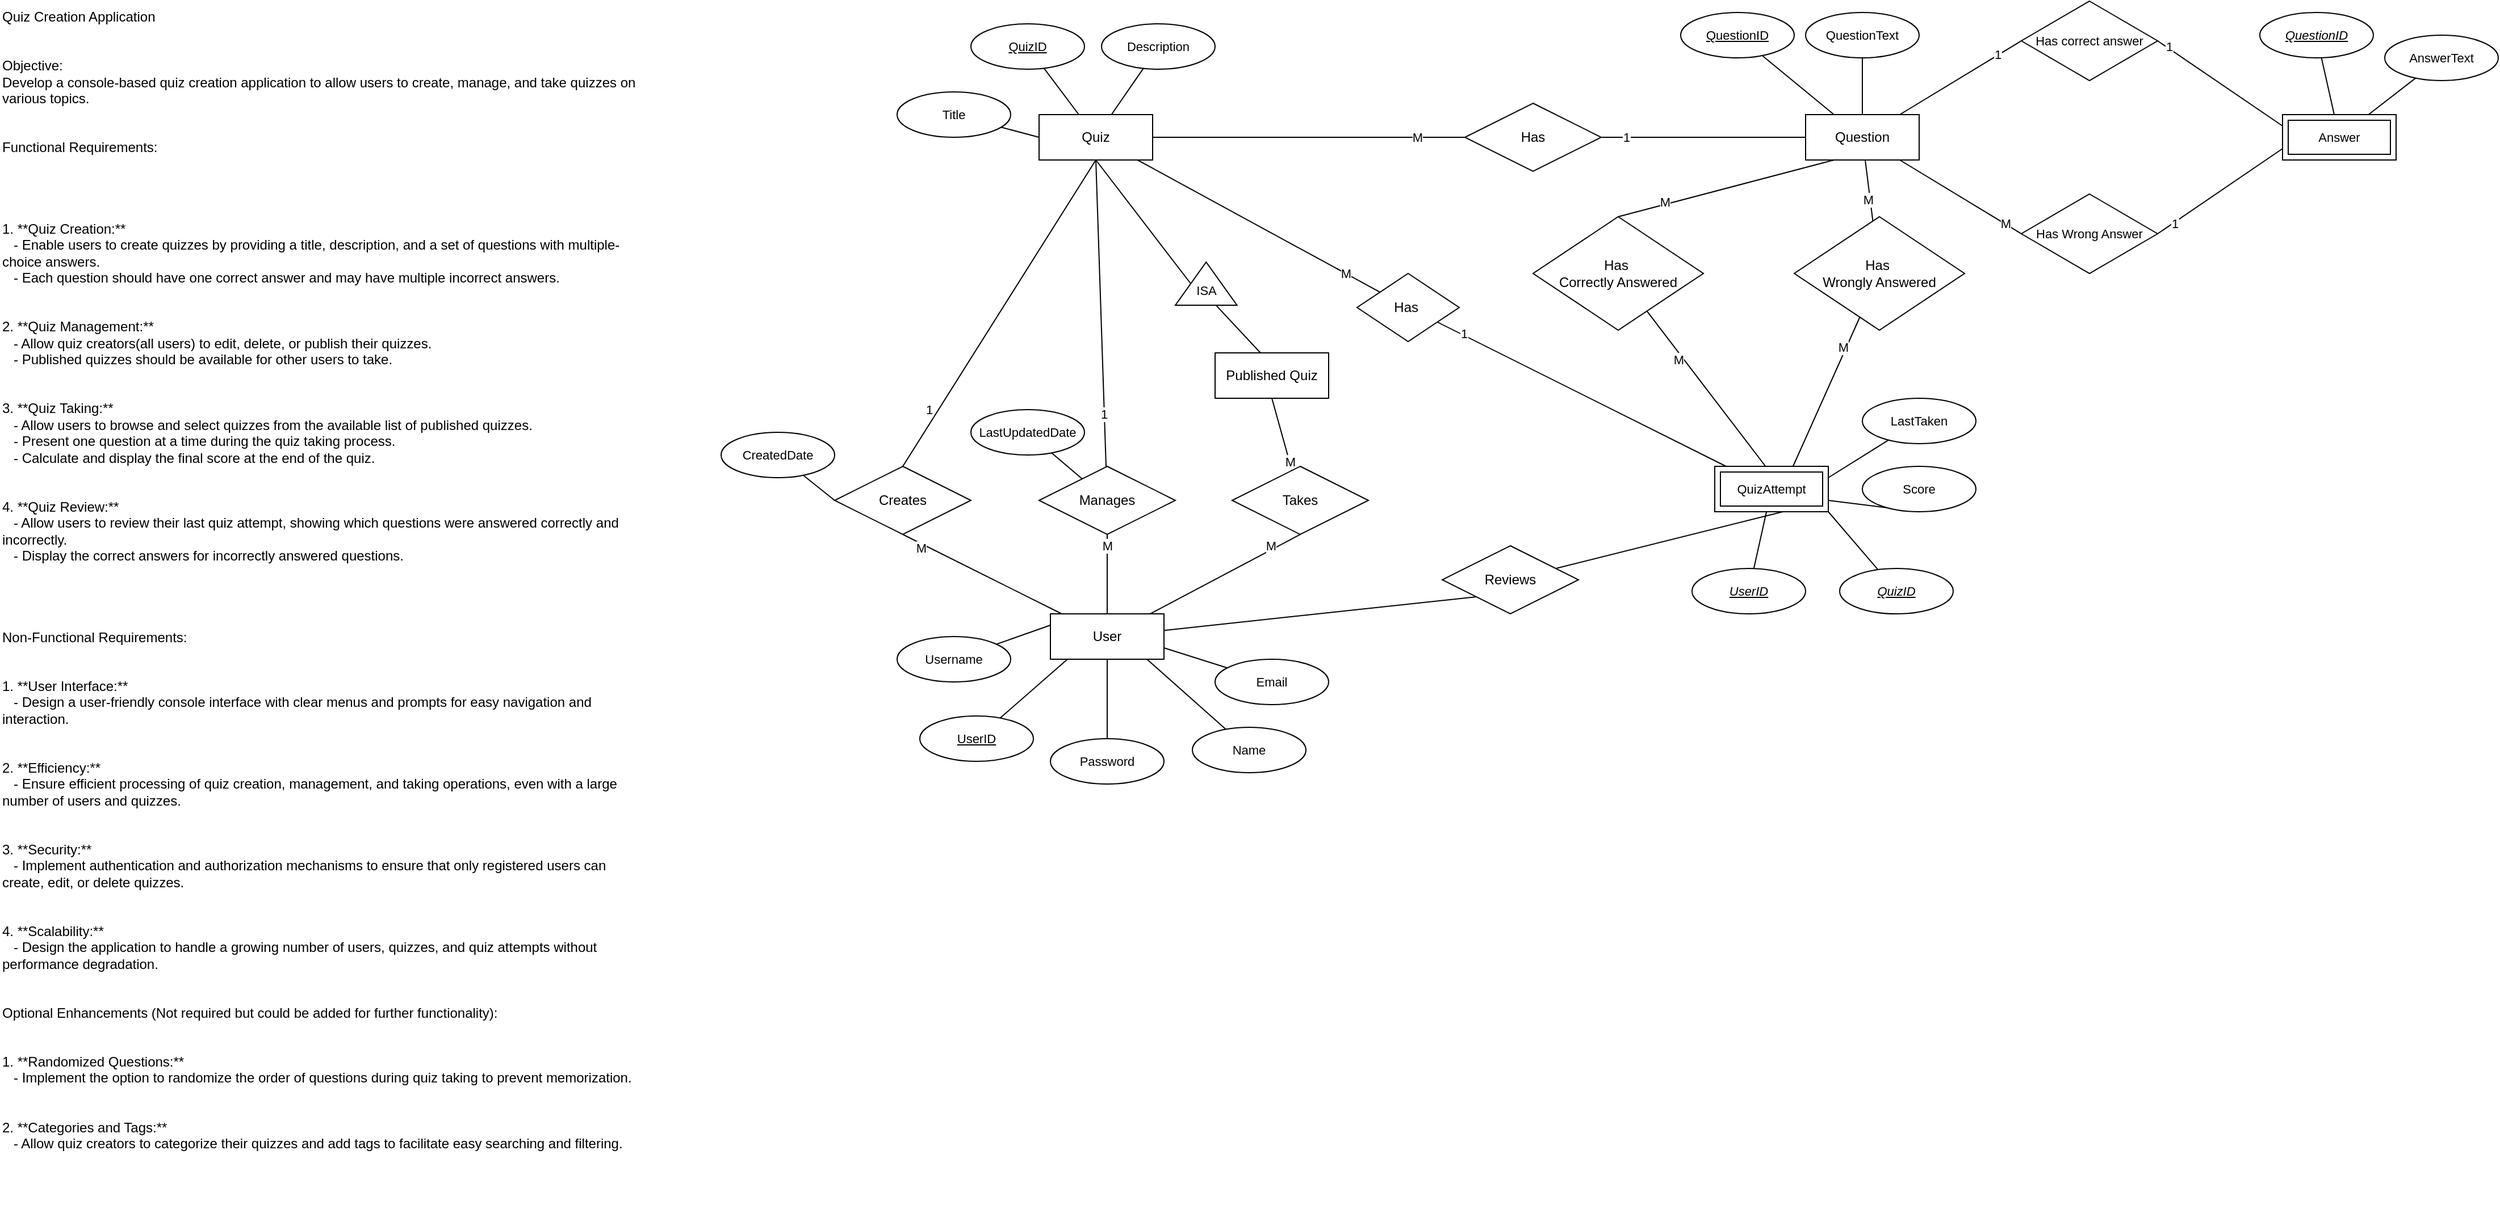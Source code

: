 <mxfile version="24.3.1" type="device">
  <diagram name="Page-1" id="Es-85ZQ6GN-KvYV_eirD">
    <mxGraphModel dx="2647" dy="2613" grid="1" gridSize="10" guides="1" tooltips="1" connect="1" arrows="1" fold="1" page="1" pageScale="1" pageWidth="850" pageHeight="1100" math="0" shadow="0">
      <root>
        <mxCell id="0" />
        <mxCell id="1" parent="0" />
        <mxCell id="6Ed39PRhQ_wDkVN-oWnp-3" value="Quiz Creation Application&#xa;&#xa;&#xa;Objective:&#xa;Develop a console-based quiz creation application to allow users to create, manage, and take quizzes on various topics.&#xa;&#xa;&#xa;Functional Requirements:&#xa;&#xa;&#xa;&#xa;&#xa;1. **Quiz Creation:**&#xa;   - Enable users to create quizzes by providing a title, description, and a set of questions with multiple-choice answers.&#xa;   - Each question should have one correct answer and may have multiple incorrect answers.&#xa;&#xa;&#xa;2. **Quiz Management:**&#xa;   - Allow quiz creators(all users) to edit, delete, or publish their quizzes.&#xa;   - Published quizzes should be available for other users to take.&#xa;&#xa;&#xa;3. **Quiz Taking:**&#xa;   - Allow users to browse and select quizzes from the available list of published quizzes.&#xa;   - Present one question at a time during the quiz taking process.&#xa;   - Calculate and display the final score at the end of the quiz.&#xa;&#xa;&#xa;4. **Quiz Review:**&#xa;   - Allow users to review their last quiz attempt, showing which questions were answered correctly and incorrectly.&#xa;   - Display the correct answers for incorrectly answered questions.&#xa;&#xa;&#xa;&#xa;&#xa;Non-Functional Requirements:&#xa;&#xa;&#xa;1. **User Interface:**&#xa;   - Design a user-friendly console interface with clear menus and prompts for easy navigation and interaction.&#xa;&#xa;&#xa;2. **Efficiency:**&#xa;   - Ensure efficient processing of quiz creation, management, and taking operations, even with a large number of users and quizzes.&#xa;&#xa;&#xa;3. **Security:**&#xa;   - Implement authentication and authorization mechanisms to ensure that only registered users can create, edit, or delete quizzes.&#xa;&#xa;&#xa;4. **Scalability:**&#xa;   - Design the application to handle a growing number of users, quizzes, and quiz attempts without performance degradation.&#xa;&#xa;&#xa;Optional Enhancements (Not required but could be added for further functionality):&#xa;&#xa;&#xa;1. **Randomized Questions:**&#xa;   - Implement the option to randomize the order of questions during quiz taking to prevent memorization.&#xa;&#xa;&#xa;2. **Categories and Tags:**&#xa;   - Allow quiz creators to categorize their quizzes and add tags to facilitate easy searching and filtering." style="text;whiteSpace=wrap;" parent="1" vertex="1">
          <mxGeometry x="80" y="-20" width="560" height="1060" as="geometry" />
        </mxCell>
        <mxCell id="6Ed39PRhQ_wDkVN-oWnp-7" style="rounded=0;orthogonalLoop=1;jettySize=auto;html=1;entryX=0;entryY=0.5;entryDx=0;entryDy=0;endArrow=none;endFill=0;" parent="1" source="6Ed39PRhQ_wDkVN-oWnp-4" target="6Ed39PRhQ_wDkVN-oWnp-6" edge="1">
          <mxGeometry relative="1" as="geometry" />
        </mxCell>
        <mxCell id="6Ed39PRhQ_wDkVN-oWnp-9" value="M" style="edgeLabel;html=1;align=center;verticalAlign=middle;resizable=0;points=[];fontFamily=Helvetica;fontSize=11;fontColor=default;labelBackgroundColor=default;" parent="6Ed39PRhQ_wDkVN-oWnp-7" vertex="1" connectable="0">
          <mxGeometry x="0.695" y="3" relative="1" as="geometry">
            <mxPoint y="3" as="offset" />
          </mxGeometry>
        </mxCell>
        <mxCell id="6Ed39PRhQ_wDkVN-oWnp-4" value="Quiz" style="whiteSpace=wrap;html=1;align=center;" parent="1" vertex="1">
          <mxGeometry x="995" y="80" width="100" height="40" as="geometry" />
        </mxCell>
        <mxCell id="6Ed39PRhQ_wDkVN-oWnp-16" style="edgeStyle=none;rounded=0;orthogonalLoop=1;jettySize=auto;html=1;entryX=0;entryY=0.5;entryDx=0;entryDy=0;strokeColor=default;align=center;verticalAlign=middle;fontFamily=Helvetica;fontSize=11;fontColor=default;labelBackgroundColor=default;endArrow=none;endFill=0;" parent="1" source="6Ed39PRhQ_wDkVN-oWnp-5" target="6Ed39PRhQ_wDkVN-oWnp-14" edge="1">
          <mxGeometry relative="1" as="geometry" />
        </mxCell>
        <mxCell id="6Ed39PRhQ_wDkVN-oWnp-21" value="1" style="edgeLabel;html=1;align=center;verticalAlign=middle;resizable=0;points=[];fontFamily=Helvetica;fontSize=11;fontColor=default;labelBackgroundColor=default;" parent="6Ed39PRhQ_wDkVN-oWnp-16" vertex="1" connectable="0">
          <mxGeometry x="0.624" y="1" relative="1" as="geometry">
            <mxPoint as="offset" />
          </mxGeometry>
        </mxCell>
        <mxCell id="6Ed39PRhQ_wDkVN-oWnp-19" style="edgeStyle=none;rounded=0;orthogonalLoop=1;jettySize=auto;html=1;entryX=0;entryY=0.5;entryDx=0;entryDy=0;strokeColor=default;align=center;verticalAlign=middle;fontFamily=Helvetica;fontSize=11;fontColor=default;labelBackgroundColor=default;endArrow=none;endFill=0;" parent="1" source="6Ed39PRhQ_wDkVN-oWnp-5" target="6Ed39PRhQ_wDkVN-oWnp-18" edge="1">
          <mxGeometry relative="1" as="geometry" />
        </mxCell>
        <mxCell id="6Ed39PRhQ_wDkVN-oWnp-22" value="M" style="edgeLabel;html=1;align=center;verticalAlign=middle;resizable=0;points=[];fontFamily=Helvetica;fontSize=11;fontColor=default;labelBackgroundColor=default;" parent="6Ed39PRhQ_wDkVN-oWnp-19" vertex="1" connectable="0">
          <mxGeometry x="0.733" y="1" relative="1" as="geometry">
            <mxPoint as="offset" />
          </mxGeometry>
        </mxCell>
        <mxCell id="6Ed39PRhQ_wDkVN-oWnp-5" value="Question" style="whiteSpace=wrap;html=1;align=center;" parent="1" vertex="1">
          <mxGeometry x="1670" y="80" width="100" height="40" as="geometry" />
        </mxCell>
        <mxCell id="6Ed39PRhQ_wDkVN-oWnp-8" style="edgeStyle=none;rounded=0;orthogonalLoop=1;jettySize=auto;html=1;entryX=0;entryY=0.5;entryDx=0;entryDy=0;strokeColor=default;align=center;verticalAlign=middle;fontFamily=Helvetica;fontSize=11;fontColor=default;labelBackgroundColor=default;endArrow=none;endFill=0;" parent="1" source="6Ed39PRhQ_wDkVN-oWnp-6" target="6Ed39PRhQ_wDkVN-oWnp-5" edge="1">
          <mxGeometry relative="1" as="geometry" />
        </mxCell>
        <mxCell id="6Ed39PRhQ_wDkVN-oWnp-10" value="1" style="edgeLabel;html=1;align=center;verticalAlign=middle;resizable=0;points=[];fontFamily=Helvetica;fontSize=11;fontColor=default;labelBackgroundColor=default;" parent="6Ed39PRhQ_wDkVN-oWnp-8" vertex="1" connectable="0">
          <mxGeometry x="-0.763" y="1" relative="1" as="geometry">
            <mxPoint y="1" as="offset" />
          </mxGeometry>
        </mxCell>
        <mxCell id="6Ed39PRhQ_wDkVN-oWnp-6" value="Has" style="shape=rhombus;perimeter=rhombusPerimeter;whiteSpace=wrap;html=1;align=center;" parent="1" vertex="1">
          <mxGeometry x="1370" y="70" width="120" height="60" as="geometry" />
        </mxCell>
        <mxCell id="6Ed39PRhQ_wDkVN-oWnp-17" style="edgeStyle=none;rounded=0;orthogonalLoop=1;jettySize=auto;html=1;strokeColor=default;align=center;verticalAlign=middle;fontFamily=Helvetica;fontSize=11;fontColor=default;labelBackgroundColor=default;endArrow=none;endFill=0;exitX=1;exitY=0.5;exitDx=0;exitDy=0;entryX=0;entryY=0.25;entryDx=0;entryDy=0;" parent="1" source="6Ed39PRhQ_wDkVN-oWnp-14" target="6Ed39PRhQ_wDkVN-oWnp-23" edge="1">
          <mxGeometry relative="1" as="geometry" />
        </mxCell>
        <mxCell id="6Ed39PRhQ_wDkVN-oWnp-26" value="1" style="edgeLabel;html=1;align=center;verticalAlign=middle;resizable=0;points=[];fontFamily=Helvetica;fontSize=11;fontColor=default;labelBackgroundColor=default;" parent="6Ed39PRhQ_wDkVN-oWnp-17" vertex="1" connectable="0">
          <mxGeometry x="-0.842" y="2" relative="1" as="geometry">
            <mxPoint as="offset" />
          </mxGeometry>
        </mxCell>
        <mxCell id="6Ed39PRhQ_wDkVN-oWnp-14" value="Has correct answer" style="shape=rhombus;perimeter=rhombusPerimeter;whiteSpace=wrap;html=1;align=center;fontFamily=Helvetica;fontSize=11;fontColor=default;labelBackgroundColor=default;" parent="1" vertex="1">
          <mxGeometry x="1860" y="-20" width="120" height="70" as="geometry" />
        </mxCell>
        <mxCell id="6Ed39PRhQ_wDkVN-oWnp-20" style="edgeStyle=none;rounded=0;orthogonalLoop=1;jettySize=auto;html=1;entryX=0;entryY=0.75;entryDx=0;entryDy=0;strokeColor=default;align=center;verticalAlign=middle;fontFamily=Helvetica;fontSize=11;fontColor=default;labelBackgroundColor=default;endArrow=none;endFill=0;exitX=1;exitY=0.5;exitDx=0;exitDy=0;" parent="1" source="6Ed39PRhQ_wDkVN-oWnp-18" target="6Ed39PRhQ_wDkVN-oWnp-23" edge="1">
          <mxGeometry relative="1" as="geometry" />
        </mxCell>
        <mxCell id="6Ed39PRhQ_wDkVN-oWnp-25" value="1" style="edgeLabel;html=1;align=center;verticalAlign=middle;resizable=0;points=[];fontFamily=Helvetica;fontSize=11;fontColor=default;labelBackgroundColor=default;" parent="6Ed39PRhQ_wDkVN-oWnp-20" vertex="1" connectable="0">
          <mxGeometry x="-0.734" y="-1" relative="1" as="geometry">
            <mxPoint as="offset" />
          </mxGeometry>
        </mxCell>
        <mxCell id="6Ed39PRhQ_wDkVN-oWnp-18" value="Has Wrong Answer" style="shape=rhombus;perimeter=rhombusPerimeter;whiteSpace=wrap;html=1;align=center;fontFamily=Helvetica;fontSize=11;fontColor=default;labelBackgroundColor=default;" parent="1" vertex="1">
          <mxGeometry x="1860" y="150" width="120" height="70" as="geometry" />
        </mxCell>
        <mxCell id="6Ed39PRhQ_wDkVN-oWnp-23" value="Answer" style="shape=ext;margin=3;double=1;whiteSpace=wrap;html=1;align=center;fontFamily=Helvetica;fontSize=11;fontColor=default;labelBackgroundColor=default;" parent="1" vertex="1">
          <mxGeometry x="2090" y="80" width="100" height="40" as="geometry" />
        </mxCell>
        <mxCell id="6Ed39PRhQ_wDkVN-oWnp-29" style="edgeStyle=none;rounded=0;orthogonalLoop=1;jettySize=auto;html=1;entryX=0.5;entryY=1;entryDx=0;entryDy=0;strokeColor=default;align=center;verticalAlign=middle;fontFamily=Helvetica;fontSize=11;fontColor=default;labelBackgroundColor=default;endArrow=none;endFill=0;" parent="1" source="6Ed39PRhQ_wDkVN-oWnp-27" target="6Ed39PRhQ_wDkVN-oWnp-28" edge="1">
          <mxGeometry relative="1" as="geometry" />
        </mxCell>
        <mxCell id="6Ed39PRhQ_wDkVN-oWnp-31" value="M" style="edgeLabel;html=1;align=center;verticalAlign=middle;resizable=0;points=[];fontFamily=Helvetica;fontSize=11;fontColor=default;labelBackgroundColor=default;" parent="6Ed39PRhQ_wDkVN-oWnp-29" vertex="1" connectable="0">
          <mxGeometry x="0.797" y="2" relative="1" as="geometry">
            <mxPoint x="2" y="3" as="offset" />
          </mxGeometry>
        </mxCell>
        <mxCell id="6Ed39PRhQ_wDkVN-oWnp-34" style="edgeStyle=none;rounded=0;orthogonalLoop=1;jettySize=auto;html=1;entryX=0.5;entryY=1;entryDx=0;entryDy=0;strokeColor=default;align=center;verticalAlign=middle;fontFamily=Helvetica;fontSize=11;fontColor=default;labelBackgroundColor=default;endArrow=none;endFill=0;" parent="1" source="6Ed39PRhQ_wDkVN-oWnp-27" target="6Ed39PRhQ_wDkVN-oWnp-33" edge="1">
          <mxGeometry relative="1" as="geometry" />
        </mxCell>
        <mxCell id="6Ed39PRhQ_wDkVN-oWnp-36" value="M" style="edgeLabel;html=1;align=center;verticalAlign=middle;resizable=0;points=[];fontFamily=Helvetica;fontSize=11;fontColor=default;labelBackgroundColor=default;" parent="6Ed39PRhQ_wDkVN-oWnp-34" vertex="1" connectable="0">
          <mxGeometry x="0.788" relative="1" as="geometry">
            <mxPoint x="-12" y="2" as="offset" />
          </mxGeometry>
        </mxCell>
        <mxCell id="6Ed39PRhQ_wDkVN-oWnp-47" style="edgeStyle=none;rounded=0;orthogonalLoop=1;jettySize=auto;html=1;entryX=0.5;entryY=1;entryDx=0;entryDy=0;strokeColor=default;align=center;verticalAlign=middle;fontFamily=Helvetica;fontSize=11;fontColor=default;labelBackgroundColor=default;endArrow=none;endFill=0;" parent="1" source="6Ed39PRhQ_wDkVN-oWnp-27" target="6Ed39PRhQ_wDkVN-oWnp-46" edge="1">
          <mxGeometry relative="1" as="geometry" />
        </mxCell>
        <mxCell id="6Ed39PRhQ_wDkVN-oWnp-49" value="M" style="edgeLabel;html=1;align=center;verticalAlign=middle;resizable=0;points=[];fontFamily=Helvetica;fontSize=11;fontColor=default;labelBackgroundColor=default;" parent="6Ed39PRhQ_wDkVN-oWnp-47" vertex="1" connectable="0">
          <mxGeometry x="0.771" y="-2" relative="1" as="geometry">
            <mxPoint x="-2" y="2" as="offset" />
          </mxGeometry>
        </mxCell>
        <mxCell id="6Ed39PRhQ_wDkVN-oWnp-67" style="edgeStyle=none;rounded=0;orthogonalLoop=1;jettySize=auto;html=1;entryX=0;entryY=1;entryDx=0;entryDy=0;strokeColor=default;align=center;verticalAlign=middle;fontFamily=Helvetica;fontSize=11;fontColor=default;labelBackgroundColor=default;endArrow=none;endFill=0;" parent="1" source="6Ed39PRhQ_wDkVN-oWnp-27" target="6Ed39PRhQ_wDkVN-oWnp-66" edge="1">
          <mxGeometry relative="1" as="geometry" />
        </mxCell>
        <mxCell id="6Ed39PRhQ_wDkVN-oWnp-27" value="User" style="whiteSpace=wrap;html=1;align=center;" parent="1" vertex="1">
          <mxGeometry x="1005" y="520" width="100" height="40" as="geometry" />
        </mxCell>
        <mxCell id="6Ed39PRhQ_wDkVN-oWnp-30" style="edgeStyle=none;rounded=0;orthogonalLoop=1;jettySize=auto;html=1;strokeColor=default;align=center;verticalAlign=middle;fontFamily=Helvetica;fontSize=11;fontColor=default;labelBackgroundColor=default;endArrow=none;endFill=0;entryX=0.5;entryY=1;entryDx=0;entryDy=0;exitX=0.5;exitY=0;exitDx=0;exitDy=0;" parent="1" source="6Ed39PRhQ_wDkVN-oWnp-28" target="6Ed39PRhQ_wDkVN-oWnp-4" edge="1">
          <mxGeometry relative="1" as="geometry">
            <mxPoint x="1040" y="230" as="targetPoint" />
          </mxGeometry>
        </mxCell>
        <mxCell id="6Ed39PRhQ_wDkVN-oWnp-32" value="1" style="edgeLabel;html=1;align=center;verticalAlign=middle;resizable=0;points=[];fontFamily=Helvetica;fontSize=11;fontColor=default;labelBackgroundColor=default;" parent="6Ed39PRhQ_wDkVN-oWnp-30" vertex="1" connectable="0">
          <mxGeometry x="-0.592" relative="1" as="geometry">
            <mxPoint x="-12" y="5" as="offset" />
          </mxGeometry>
        </mxCell>
        <mxCell id="6Ed39PRhQ_wDkVN-oWnp-28" value="Creates" style="shape=rhombus;perimeter=rhombusPerimeter;whiteSpace=wrap;html=1;align=center;" parent="1" vertex="1">
          <mxGeometry x="815" y="390" width="120" height="60" as="geometry" />
        </mxCell>
        <mxCell id="6Ed39PRhQ_wDkVN-oWnp-35" style="edgeStyle=none;rounded=0;orthogonalLoop=1;jettySize=auto;html=1;entryX=0.5;entryY=1;entryDx=0;entryDy=0;strokeColor=default;align=center;verticalAlign=middle;fontFamily=Helvetica;fontSize=11;fontColor=default;labelBackgroundColor=default;endArrow=none;endFill=0;" parent="1" source="6Ed39PRhQ_wDkVN-oWnp-33" target="6Ed39PRhQ_wDkVN-oWnp-53" edge="1">
          <mxGeometry relative="1" as="geometry" />
        </mxCell>
        <mxCell id="6Ed39PRhQ_wDkVN-oWnp-37" value="M" style="edgeLabel;html=1;align=center;verticalAlign=middle;resizable=0;points=[];fontFamily=Helvetica;fontSize=11;fontColor=default;labelBackgroundColor=default;" parent="6Ed39PRhQ_wDkVN-oWnp-35" vertex="1" connectable="0">
          <mxGeometry x="-0.738" relative="1" as="geometry">
            <mxPoint as="offset" />
          </mxGeometry>
        </mxCell>
        <mxCell id="6Ed39PRhQ_wDkVN-oWnp-33" value="Takes" style="shape=rhombus;perimeter=rhombusPerimeter;whiteSpace=wrap;html=1;align=center;" parent="1" vertex="1">
          <mxGeometry x="1165" y="390" width="120" height="60" as="geometry" />
        </mxCell>
        <mxCell id="6Ed39PRhQ_wDkVN-oWnp-48" style="edgeStyle=none;rounded=0;orthogonalLoop=1;jettySize=auto;html=1;strokeColor=default;align=center;verticalAlign=middle;fontFamily=Helvetica;fontSize=11;fontColor=default;labelBackgroundColor=default;endArrow=none;endFill=0;entryX=0.5;entryY=1;entryDx=0;entryDy=0;" parent="1" source="6Ed39PRhQ_wDkVN-oWnp-46" target="6Ed39PRhQ_wDkVN-oWnp-4" edge="1">
          <mxGeometry relative="1" as="geometry">
            <mxPoint x="1050" y="230" as="targetPoint" />
          </mxGeometry>
        </mxCell>
        <mxCell id="6Ed39PRhQ_wDkVN-oWnp-50" value="1" style="edgeLabel;html=1;align=center;verticalAlign=middle;resizable=0;points=[];fontFamily=Helvetica;fontSize=11;fontColor=default;labelBackgroundColor=default;" parent="6Ed39PRhQ_wDkVN-oWnp-48" vertex="1" connectable="0">
          <mxGeometry x="-0.658" y="1" relative="1" as="geometry">
            <mxPoint as="offset" />
          </mxGeometry>
        </mxCell>
        <mxCell id="6Ed39PRhQ_wDkVN-oWnp-46" value="Manages" style="shape=rhombus;perimeter=rhombusPerimeter;whiteSpace=wrap;html=1;align=center;" parent="1" vertex="1">
          <mxGeometry x="995" y="390" width="120" height="60" as="geometry" />
        </mxCell>
        <mxCell id="6Ed39PRhQ_wDkVN-oWnp-53" value="Published Quiz" style="whiteSpace=wrap;html=1;align=center;" parent="1" vertex="1">
          <mxGeometry x="1150" y="290" width="100" height="40" as="geometry" />
        </mxCell>
        <mxCell id="6Ed39PRhQ_wDkVN-oWnp-58" value="" style="group" parent="1" vertex="1" connectable="0">
          <mxGeometry x="1115" y="210" width="54.29" height="40" as="geometry" />
        </mxCell>
        <mxCell id="6Ed39PRhQ_wDkVN-oWnp-56" value="" style="verticalLabelPosition=bottom;verticalAlign=top;html=1;shape=mxgraph.basic.acute_triangle;dx=0.5;fontFamily=Helvetica;fontSize=11;fontColor=default;labelBackgroundColor=default;" parent="6Ed39PRhQ_wDkVN-oWnp-58" vertex="1">
          <mxGeometry width="54.29" height="38" as="geometry" />
        </mxCell>
        <mxCell id="6Ed39PRhQ_wDkVN-oWnp-57" value="ISA" style="text;html=1;align=center;verticalAlign=middle;resizable=0;points=[];autosize=1;strokeColor=none;fillColor=none;fontFamily=Helvetica;fontSize=11;fontColor=default;labelBackgroundColor=default;" parent="6Ed39PRhQ_wDkVN-oWnp-58" vertex="1">
          <mxGeometry x="7.15" y="10" width="40" height="30" as="geometry" />
        </mxCell>
        <mxCell id="6Ed39PRhQ_wDkVN-oWnp-59" style="edgeStyle=none;rounded=0;orthogonalLoop=1;jettySize=auto;html=1;strokeColor=default;align=center;verticalAlign=middle;fontFamily=Helvetica;fontSize=11;fontColor=default;labelBackgroundColor=default;endArrow=none;endFill=0;exitX=0.726;exitY=0.948;exitDx=0;exitDy=0;exitPerimeter=0;" parent="1" source="6Ed39PRhQ_wDkVN-oWnp-57" edge="1">
          <mxGeometry relative="1" as="geometry">
            <mxPoint x="1150" y="240" as="sourcePoint" />
            <mxPoint x="1190" y="290" as="targetPoint" />
          </mxGeometry>
        </mxCell>
        <mxCell id="6Ed39PRhQ_wDkVN-oWnp-60" style="edgeStyle=none;rounded=0;orthogonalLoop=1;jettySize=auto;html=1;entryX=0.5;entryY=1;entryDx=0;entryDy=0;strokeColor=default;align=center;verticalAlign=middle;fontFamily=Helvetica;fontSize=11;fontColor=default;labelBackgroundColor=default;endArrow=none;endFill=0;exitX=0;exitY=0;exitDx=13.572;exitDy=19;exitPerimeter=0;" parent="1" source="6Ed39PRhQ_wDkVN-oWnp-56" target="6Ed39PRhQ_wDkVN-oWnp-4" edge="1">
          <mxGeometry relative="1" as="geometry">
            <mxPoint x="1130" y="220" as="sourcePoint" />
          </mxGeometry>
        </mxCell>
        <mxCell id="6Ed39PRhQ_wDkVN-oWnp-68" style="edgeStyle=none;rounded=0;orthogonalLoop=1;jettySize=auto;html=1;entryX=0.5;entryY=1;entryDx=0;entryDy=0;strokeColor=default;align=center;verticalAlign=middle;fontFamily=Helvetica;fontSize=11;fontColor=default;labelBackgroundColor=default;endArrow=none;endFill=0;" parent="1" source="6Ed39PRhQ_wDkVN-oWnp-66" edge="1">
          <mxGeometry relative="1" as="geometry">
            <mxPoint x="1650" y="430" as="targetPoint" />
          </mxGeometry>
        </mxCell>
        <mxCell id="6Ed39PRhQ_wDkVN-oWnp-66" value="Reviews" style="shape=rhombus;perimeter=rhombusPerimeter;whiteSpace=wrap;html=1;align=center;" parent="1" vertex="1">
          <mxGeometry x="1350" y="460" width="120" height="60" as="geometry" />
        </mxCell>
        <mxCell id="X8mQcfrqQs31fcpPS0UA-4" style="edgeStyle=none;rounded=0;orthogonalLoop=1;jettySize=auto;html=1;entryX=0.25;entryY=1;entryDx=0;entryDy=0;strokeColor=default;align=center;verticalAlign=middle;fontFamily=Helvetica;fontSize=11;fontColor=default;labelBackgroundColor=default;endArrow=none;endFill=0;exitX=0.5;exitY=0;exitDx=0;exitDy=0;" edge="1" parent="1" source="X8mQcfrqQs31fcpPS0UA-1" target="6Ed39PRhQ_wDkVN-oWnp-5">
          <mxGeometry relative="1" as="geometry">
            <mxPoint x="1635" y="180" as="sourcePoint" />
          </mxGeometry>
        </mxCell>
        <mxCell id="X8mQcfrqQs31fcpPS0UA-6" value="M" style="edgeLabel;html=1;align=center;verticalAlign=middle;resizable=0;points=[];fontFamily=Helvetica;fontSize=11;fontColor=default;labelBackgroundColor=default;" vertex="1" connectable="0" parent="X8mQcfrqQs31fcpPS0UA-4">
          <mxGeometry x="-0.565" y="2" relative="1" as="geometry">
            <mxPoint as="offset" />
          </mxGeometry>
        </mxCell>
        <mxCell id="X8mQcfrqQs31fcpPS0UA-9" value="" style="edgeStyle=none;rounded=0;orthogonalLoop=1;jettySize=auto;html=1;strokeColor=default;align=center;verticalAlign=middle;fontFamily=Helvetica;fontSize=11;fontColor=default;labelBackgroundColor=default;endArrow=none;endFill=0;" edge="1" parent="1" source="X8mQcfrqQs31fcpPS0UA-1">
          <mxGeometry relative="1" as="geometry">
            <mxPoint x="1634.737" y="390" as="targetPoint" />
          </mxGeometry>
        </mxCell>
        <mxCell id="X8mQcfrqQs31fcpPS0UA-10" value="M" style="edgeLabel;html=1;align=center;verticalAlign=middle;resizable=0;points=[];fontFamily=Helvetica;fontSize=11;fontColor=default;labelBackgroundColor=default;" vertex="1" connectable="0" parent="X8mQcfrqQs31fcpPS0UA-9">
          <mxGeometry x="-0.406" y="-4" relative="1" as="geometry">
            <mxPoint as="offset" />
          </mxGeometry>
        </mxCell>
        <mxCell id="X8mQcfrqQs31fcpPS0UA-1" value="Has&amp;nbsp;&lt;div&gt;Correctly Answered&lt;/div&gt;" style="rhombus;whiteSpace=wrap;html=1;" vertex="1" parent="1">
          <mxGeometry x="1430" y="170" width="150" height="100" as="geometry" />
        </mxCell>
        <mxCell id="X8mQcfrqQs31fcpPS0UA-11" value="" style="edgeStyle=none;rounded=0;orthogonalLoop=1;jettySize=auto;html=1;strokeColor=default;align=center;verticalAlign=middle;fontFamily=Helvetica;fontSize=11;fontColor=default;labelBackgroundColor=default;endArrow=none;endFill=0;" edge="1" parent="1" source="X8mQcfrqQs31fcpPS0UA-7">
          <mxGeometry relative="1" as="geometry">
            <mxPoint x="1658.947" y="390" as="targetPoint" />
          </mxGeometry>
        </mxCell>
        <mxCell id="X8mQcfrqQs31fcpPS0UA-13" value="M" style="edgeLabel;html=1;align=center;verticalAlign=middle;resizable=0;points=[];fontFamily=Helvetica;fontSize=11;fontColor=default;labelBackgroundColor=default;" vertex="1" connectable="0" parent="X8mQcfrqQs31fcpPS0UA-11">
          <mxGeometry x="-0.583" y="-4" relative="1" as="geometry">
            <mxPoint x="1" as="offset" />
          </mxGeometry>
        </mxCell>
        <mxCell id="X8mQcfrqQs31fcpPS0UA-12" value="" style="edgeStyle=none;rounded=0;orthogonalLoop=1;jettySize=auto;html=1;strokeColor=default;align=center;verticalAlign=middle;fontFamily=Helvetica;fontSize=11;fontColor=default;labelBackgroundColor=default;endArrow=none;endFill=0;" edge="1" parent="1" source="X8mQcfrqQs31fcpPS0UA-7" target="6Ed39PRhQ_wDkVN-oWnp-5">
          <mxGeometry relative="1" as="geometry" />
        </mxCell>
        <mxCell id="X8mQcfrqQs31fcpPS0UA-14" value="M" style="edgeLabel;html=1;align=center;verticalAlign=middle;resizable=0;points=[];fontFamily=Helvetica;fontSize=11;fontColor=default;labelBackgroundColor=default;" vertex="1" connectable="0" parent="X8mQcfrqQs31fcpPS0UA-12">
          <mxGeometry x="-0.342" y="2" relative="1" as="geometry">
            <mxPoint y="-1" as="offset" />
          </mxGeometry>
        </mxCell>
        <mxCell id="X8mQcfrqQs31fcpPS0UA-7" value="Has&amp;nbsp;&lt;div&gt;Wrongly Answered&lt;/div&gt;" style="rhombus;whiteSpace=wrap;html=1;" vertex="1" parent="1">
          <mxGeometry x="1660" y="170" width="150" height="100" as="geometry" />
        </mxCell>
        <mxCell id="X8mQcfrqQs31fcpPS0UA-16" value="" style="edgeStyle=none;rounded=0;orthogonalLoop=1;jettySize=auto;html=1;strokeColor=default;align=center;verticalAlign=middle;fontFamily=Helvetica;fontSize=11;fontColor=default;labelBackgroundColor=default;endArrow=none;endFill=0;entryX=0;entryY=0;entryDx=0;entryDy=0;" edge="1" parent="1" source="X8mQcfrqQs31fcpPS0UA-15">
          <mxGeometry relative="1" as="geometry">
            <mxPoint x="1600" y="390" as="targetPoint" />
          </mxGeometry>
        </mxCell>
        <mxCell id="X8mQcfrqQs31fcpPS0UA-18" value="1" style="edgeLabel;html=1;align=center;verticalAlign=middle;resizable=0;points=[];fontFamily=Helvetica;fontSize=11;fontColor=default;labelBackgroundColor=default;" vertex="1" connectable="0" parent="X8mQcfrqQs31fcpPS0UA-16">
          <mxGeometry x="-0.829" y="2" relative="1" as="geometry">
            <mxPoint y="1" as="offset" />
          </mxGeometry>
        </mxCell>
        <mxCell id="X8mQcfrqQs31fcpPS0UA-17" value="" style="edgeStyle=none;rounded=0;orthogonalLoop=1;jettySize=auto;html=1;strokeColor=default;align=center;verticalAlign=middle;fontFamily=Helvetica;fontSize=11;fontColor=default;labelBackgroundColor=default;endArrow=none;endFill=0;" edge="1" parent="1" source="X8mQcfrqQs31fcpPS0UA-15" target="6Ed39PRhQ_wDkVN-oWnp-4">
          <mxGeometry relative="1" as="geometry" />
        </mxCell>
        <mxCell id="X8mQcfrqQs31fcpPS0UA-19" value="M" style="edgeLabel;html=1;align=center;verticalAlign=middle;resizable=0;points=[];fontFamily=Helvetica;fontSize=11;fontColor=default;labelBackgroundColor=default;" vertex="1" connectable="0" parent="X8mQcfrqQs31fcpPS0UA-17">
          <mxGeometry x="-0.721" relative="1" as="geometry">
            <mxPoint x="-1" as="offset" />
          </mxGeometry>
        </mxCell>
        <mxCell id="X8mQcfrqQs31fcpPS0UA-15" value="Has&amp;nbsp;" style="rhombus;whiteSpace=wrap;html=1;" vertex="1" parent="1">
          <mxGeometry x="1275" y="220" width="90" height="60" as="geometry" />
        </mxCell>
        <mxCell id="X8mQcfrqQs31fcpPS0UA-25" value="" style="edgeStyle=none;rounded=0;orthogonalLoop=1;jettySize=auto;html=1;strokeColor=default;align=center;verticalAlign=middle;fontFamily=Helvetica;fontSize=11;fontColor=default;labelBackgroundColor=default;endArrow=none;endFill=0;" edge="1" parent="1" source="X8mQcfrqQs31fcpPS0UA-21" target="6Ed39PRhQ_wDkVN-oWnp-4">
          <mxGeometry relative="1" as="geometry">
            <mxPoint x="1030" y="70" as="targetPoint" />
          </mxGeometry>
        </mxCell>
        <mxCell id="X8mQcfrqQs31fcpPS0UA-21" value="QuizID" style="ellipse;whiteSpace=wrap;html=1;align=center;fontStyle=4;fontFamily=Helvetica;fontSize=11;fontColor=default;labelBackgroundColor=default;" vertex="1" parent="1">
          <mxGeometry x="935" width="100" height="40" as="geometry" />
        </mxCell>
        <mxCell id="X8mQcfrqQs31fcpPS0UA-27" value="" style="edgeStyle=none;rounded=0;orthogonalLoop=1;jettySize=auto;html=1;strokeColor=default;align=center;verticalAlign=middle;fontFamily=Helvetica;fontSize=11;fontColor=default;labelBackgroundColor=default;endArrow=none;endFill=0;entryX=0;entryY=0.5;entryDx=0;entryDy=0;" edge="1" parent="1" source="X8mQcfrqQs31fcpPS0UA-22" target="6Ed39PRhQ_wDkVN-oWnp-4">
          <mxGeometry relative="1" as="geometry" />
        </mxCell>
        <mxCell id="X8mQcfrqQs31fcpPS0UA-22" value="Title" style="ellipse;whiteSpace=wrap;html=1;align=center;fontFamily=Helvetica;fontSize=11;fontColor=default;labelBackgroundColor=default;" vertex="1" parent="1">
          <mxGeometry x="870" y="60" width="100" height="40" as="geometry" />
        </mxCell>
        <mxCell id="X8mQcfrqQs31fcpPS0UA-26" value="" style="edgeStyle=none;rounded=0;orthogonalLoop=1;jettySize=auto;html=1;strokeColor=default;align=center;verticalAlign=middle;fontFamily=Helvetica;fontSize=11;fontColor=default;labelBackgroundColor=default;endArrow=none;endFill=0;" edge="1" parent="1" source="X8mQcfrqQs31fcpPS0UA-23" target="6Ed39PRhQ_wDkVN-oWnp-4">
          <mxGeometry relative="1" as="geometry" />
        </mxCell>
        <mxCell id="X8mQcfrqQs31fcpPS0UA-23" value="Description" style="ellipse;whiteSpace=wrap;html=1;align=center;fontFamily=Helvetica;fontSize=11;fontColor=default;labelBackgroundColor=default;" vertex="1" parent="1">
          <mxGeometry x="1050" width="100" height="40" as="geometry" />
        </mxCell>
        <mxCell id="X8mQcfrqQs31fcpPS0UA-30" style="edgeStyle=none;rounded=0;orthogonalLoop=1;jettySize=auto;html=1;entryX=0.25;entryY=0;entryDx=0;entryDy=0;strokeColor=default;align=center;verticalAlign=middle;fontFamily=Helvetica;fontSize=11;fontColor=default;labelBackgroundColor=default;endArrow=none;endFill=0;" edge="1" parent="1" source="X8mQcfrqQs31fcpPS0UA-28" target="6Ed39PRhQ_wDkVN-oWnp-5">
          <mxGeometry relative="1" as="geometry" />
        </mxCell>
        <mxCell id="X8mQcfrqQs31fcpPS0UA-28" value="QuestionID" style="ellipse;whiteSpace=wrap;html=1;align=center;fontStyle=4;fontFamily=Helvetica;fontSize=11;fontColor=default;labelBackgroundColor=default;" vertex="1" parent="1">
          <mxGeometry x="1560" y="-10" width="100" height="40" as="geometry" />
        </mxCell>
        <mxCell id="X8mQcfrqQs31fcpPS0UA-31" value="" style="edgeStyle=none;rounded=0;orthogonalLoop=1;jettySize=auto;html=1;strokeColor=default;align=center;verticalAlign=middle;fontFamily=Helvetica;fontSize=11;fontColor=default;labelBackgroundColor=default;endArrow=none;endFill=0;" edge="1" parent="1" source="X8mQcfrqQs31fcpPS0UA-29" target="6Ed39PRhQ_wDkVN-oWnp-5">
          <mxGeometry relative="1" as="geometry" />
        </mxCell>
        <mxCell id="X8mQcfrqQs31fcpPS0UA-29" value="QuestionText" style="ellipse;whiteSpace=wrap;html=1;align=center;fontFamily=Helvetica;fontSize=11;fontColor=default;labelBackgroundColor=default;" vertex="1" parent="1">
          <mxGeometry x="1670" y="-10" width="100" height="40" as="geometry" />
        </mxCell>
        <mxCell id="X8mQcfrqQs31fcpPS0UA-35" value="" style="edgeStyle=none;rounded=0;orthogonalLoop=1;jettySize=auto;html=1;strokeColor=default;align=center;verticalAlign=middle;fontFamily=Helvetica;fontSize=11;fontColor=default;labelBackgroundColor=default;endArrow=none;endFill=0;" edge="1" parent="1" target="6Ed39PRhQ_wDkVN-oWnp-23">
          <mxGeometry relative="1" as="geometry">
            <mxPoint x="2124.27" y="29.927" as="sourcePoint" />
          </mxGeometry>
        </mxCell>
        <mxCell id="X8mQcfrqQs31fcpPS0UA-36" style="edgeStyle=none;rounded=0;orthogonalLoop=1;jettySize=auto;html=1;strokeColor=default;align=center;verticalAlign=middle;fontFamily=Helvetica;fontSize=11;fontColor=default;labelBackgroundColor=default;endArrow=none;endFill=0;" edge="1" parent="1" source="X8mQcfrqQs31fcpPS0UA-34" target="6Ed39PRhQ_wDkVN-oWnp-23">
          <mxGeometry relative="1" as="geometry" />
        </mxCell>
        <mxCell id="X8mQcfrqQs31fcpPS0UA-34" value="AnswerText" style="ellipse;whiteSpace=wrap;html=1;align=center;fontFamily=Helvetica;fontSize=11;fontColor=default;labelBackgroundColor=default;" vertex="1" parent="1">
          <mxGeometry x="2180" y="10" width="100" height="40" as="geometry" />
        </mxCell>
        <mxCell id="X8mQcfrqQs31fcpPS0UA-37" value="UserID" style="ellipse;whiteSpace=wrap;html=1;align=center;fontStyle=4;fontFamily=Helvetica;fontSize=11;fontColor=default;labelBackgroundColor=default;" vertex="1" parent="1">
          <mxGeometry x="890" y="610" width="100" height="40" as="geometry" />
        </mxCell>
        <mxCell id="X8mQcfrqQs31fcpPS0UA-44" value="" style="edgeStyle=none;rounded=0;orthogonalLoop=1;jettySize=auto;html=1;strokeColor=default;align=center;verticalAlign=middle;fontFamily=Helvetica;fontSize=11;fontColor=default;labelBackgroundColor=default;endArrow=none;endFill=0;" edge="1" parent="1" source="X8mQcfrqQs31fcpPS0UA-38" target="6Ed39PRhQ_wDkVN-oWnp-27">
          <mxGeometry relative="1" as="geometry" />
        </mxCell>
        <mxCell id="X8mQcfrqQs31fcpPS0UA-38" value="Password" style="ellipse;whiteSpace=wrap;html=1;align=center;fontFamily=Helvetica;fontSize=11;fontColor=default;labelBackgroundColor=default;" vertex="1" parent="1">
          <mxGeometry x="1005" y="630" width="100" height="40" as="geometry" />
        </mxCell>
        <mxCell id="X8mQcfrqQs31fcpPS0UA-39" value="Name" style="ellipse;whiteSpace=wrap;html=1;align=center;fontFamily=Helvetica;fontSize=11;fontColor=default;labelBackgroundColor=default;" vertex="1" parent="1">
          <mxGeometry x="1130" y="620" width="100" height="40" as="geometry" />
        </mxCell>
        <mxCell id="X8mQcfrqQs31fcpPS0UA-42" style="edgeStyle=none;rounded=0;orthogonalLoop=1;jettySize=auto;html=1;entryX=0;entryY=0.25;entryDx=0;entryDy=0;strokeColor=default;align=center;verticalAlign=middle;fontFamily=Helvetica;fontSize=11;fontColor=default;labelBackgroundColor=default;endArrow=none;endFill=0;" edge="1" parent="1" source="X8mQcfrqQs31fcpPS0UA-40" target="6Ed39PRhQ_wDkVN-oWnp-27">
          <mxGeometry relative="1" as="geometry" />
        </mxCell>
        <mxCell id="X8mQcfrqQs31fcpPS0UA-40" value="Username" style="ellipse;whiteSpace=wrap;html=1;align=center;fontFamily=Helvetica;fontSize=11;fontColor=default;labelBackgroundColor=default;" vertex="1" parent="1">
          <mxGeometry x="870" y="540" width="100" height="40" as="geometry" />
        </mxCell>
        <mxCell id="X8mQcfrqQs31fcpPS0UA-47" style="edgeStyle=none;rounded=0;orthogonalLoop=1;jettySize=auto;html=1;entryX=1;entryY=0.75;entryDx=0;entryDy=0;strokeColor=default;align=center;verticalAlign=middle;fontFamily=Helvetica;fontSize=11;fontColor=default;labelBackgroundColor=default;endArrow=none;endFill=0;" edge="1" parent="1" source="X8mQcfrqQs31fcpPS0UA-41" target="6Ed39PRhQ_wDkVN-oWnp-27">
          <mxGeometry relative="1" as="geometry" />
        </mxCell>
        <mxCell id="X8mQcfrqQs31fcpPS0UA-41" value="Email" style="ellipse;whiteSpace=wrap;html=1;align=center;fontFamily=Helvetica;fontSize=11;fontColor=default;labelBackgroundColor=default;" vertex="1" parent="1">
          <mxGeometry x="1150" y="560" width="100" height="40" as="geometry" />
        </mxCell>
        <mxCell id="X8mQcfrqQs31fcpPS0UA-43" style="edgeStyle=none;rounded=0;orthogonalLoop=1;jettySize=auto;html=1;strokeColor=default;align=center;verticalAlign=middle;fontFamily=Helvetica;fontSize=11;fontColor=default;labelBackgroundColor=default;endArrow=none;endFill=0;" edge="1" parent="1" source="X8mQcfrqQs31fcpPS0UA-37">
          <mxGeometry relative="1" as="geometry">
            <mxPoint x="1020" y="560" as="targetPoint" />
          </mxGeometry>
        </mxCell>
        <mxCell id="X8mQcfrqQs31fcpPS0UA-46" style="edgeStyle=none;rounded=0;orthogonalLoop=1;jettySize=auto;html=1;strokeColor=default;align=center;verticalAlign=middle;fontFamily=Helvetica;fontSize=11;fontColor=default;labelBackgroundColor=default;endArrow=none;endFill=0;" edge="1" parent="1" source="X8mQcfrqQs31fcpPS0UA-39">
          <mxGeometry relative="1" as="geometry">
            <mxPoint x="1090" y="560" as="targetPoint" />
          </mxGeometry>
        </mxCell>
        <mxCell id="X8mQcfrqQs31fcpPS0UA-51" value="QuizAttempt" style="shape=ext;margin=3;double=1;whiteSpace=wrap;html=1;align=center;fontFamily=Helvetica;fontSize=11;fontColor=default;labelBackgroundColor=default;" vertex="1" parent="1">
          <mxGeometry x="1590" y="390" width="100" height="40" as="geometry" />
        </mxCell>
        <mxCell id="X8mQcfrqQs31fcpPS0UA-57" style="edgeStyle=none;rounded=0;orthogonalLoop=1;jettySize=auto;html=1;exitX=0.5;exitY=1;exitDx=0;exitDy=0;entryX=1;entryY=0.75;entryDx=0;entryDy=0;strokeColor=default;align=center;verticalAlign=middle;fontFamily=Helvetica;fontSize=11;fontColor=default;labelBackgroundColor=default;endArrow=none;endFill=0;" edge="1" parent="1" source="X8mQcfrqQs31fcpPS0UA-54" target="X8mQcfrqQs31fcpPS0UA-51">
          <mxGeometry relative="1" as="geometry" />
        </mxCell>
        <mxCell id="X8mQcfrqQs31fcpPS0UA-54" value="Score" style="ellipse;whiteSpace=wrap;html=1;align=center;fontFamily=Helvetica;fontSize=11;fontColor=default;labelBackgroundColor=default;" vertex="1" parent="1">
          <mxGeometry x="1720" y="390" width="100" height="40" as="geometry" />
        </mxCell>
        <mxCell id="X8mQcfrqQs31fcpPS0UA-59" style="edgeStyle=none;rounded=0;orthogonalLoop=1;jettySize=auto;html=1;entryX=1;entryY=1;entryDx=0;entryDy=0;strokeColor=default;align=center;verticalAlign=middle;fontFamily=Helvetica;fontSize=11;fontColor=default;labelBackgroundColor=default;endArrow=none;endFill=0;" edge="1" parent="1" source="X8mQcfrqQs31fcpPS0UA-55" target="X8mQcfrqQs31fcpPS0UA-51">
          <mxGeometry relative="1" as="geometry" />
        </mxCell>
        <mxCell id="X8mQcfrqQs31fcpPS0UA-55" value="&lt;i&gt;&lt;u&gt;QuizID&lt;/u&gt;&lt;/i&gt;" style="ellipse;whiteSpace=wrap;html=1;align=center;fontFamily=Helvetica;fontSize=11;fontColor=default;labelBackgroundColor=default;" vertex="1" parent="1">
          <mxGeometry x="1700" y="480" width="100" height="40" as="geometry" />
        </mxCell>
        <mxCell id="X8mQcfrqQs31fcpPS0UA-58" value="" style="edgeStyle=none;rounded=0;orthogonalLoop=1;jettySize=auto;html=1;strokeColor=default;align=center;verticalAlign=middle;fontFamily=Helvetica;fontSize=11;fontColor=default;labelBackgroundColor=default;endArrow=none;endFill=0;" edge="1" parent="1" source="X8mQcfrqQs31fcpPS0UA-56" target="X8mQcfrqQs31fcpPS0UA-51">
          <mxGeometry relative="1" as="geometry" />
        </mxCell>
        <mxCell id="X8mQcfrqQs31fcpPS0UA-56" value="&lt;i&gt;&lt;u&gt;UserID&lt;/u&gt;&lt;/i&gt;" style="ellipse;whiteSpace=wrap;html=1;align=center;fontFamily=Helvetica;fontSize=11;fontColor=default;labelBackgroundColor=default;" vertex="1" parent="1">
          <mxGeometry x="1570" y="480" width="100" height="40" as="geometry" />
        </mxCell>
        <mxCell id="X8mQcfrqQs31fcpPS0UA-60" value="&lt;i&gt;&lt;u&gt;QuestionID&lt;/u&gt;&lt;/i&gt;" style="ellipse;whiteSpace=wrap;html=1;align=center;fontFamily=Helvetica;fontSize=11;fontColor=default;labelBackgroundColor=default;" vertex="1" parent="1">
          <mxGeometry x="2070" y="-10" width="100" height="40" as="geometry" />
        </mxCell>
        <mxCell id="X8mQcfrqQs31fcpPS0UA-62" style="edgeStyle=none;rounded=0;orthogonalLoop=1;jettySize=auto;html=1;entryX=0;entryY=0.5;entryDx=0;entryDy=0;strokeColor=default;align=center;verticalAlign=middle;fontFamily=Helvetica;fontSize=11;fontColor=default;labelBackgroundColor=default;endArrow=none;endFill=0;" edge="1" parent="1" source="X8mQcfrqQs31fcpPS0UA-61" target="6Ed39PRhQ_wDkVN-oWnp-28">
          <mxGeometry relative="1" as="geometry" />
        </mxCell>
        <mxCell id="X8mQcfrqQs31fcpPS0UA-61" value="CreatedDate" style="ellipse;whiteSpace=wrap;html=1;align=center;fontFamily=Helvetica;fontSize=11;fontColor=default;labelBackgroundColor=default;" vertex="1" parent="1">
          <mxGeometry x="715" y="360" width="100" height="40" as="geometry" />
        </mxCell>
        <mxCell id="X8mQcfrqQs31fcpPS0UA-64" style="edgeStyle=none;rounded=0;orthogonalLoop=1;jettySize=auto;html=1;strokeColor=default;align=center;verticalAlign=middle;fontFamily=Helvetica;fontSize=11;fontColor=default;labelBackgroundColor=default;endArrow=none;endFill=0;" edge="1" parent="1" source="X8mQcfrqQs31fcpPS0UA-63" target="6Ed39PRhQ_wDkVN-oWnp-46">
          <mxGeometry relative="1" as="geometry" />
        </mxCell>
        <mxCell id="X8mQcfrqQs31fcpPS0UA-63" value="LastUpdatedDate" style="ellipse;whiteSpace=wrap;html=1;align=center;fontFamily=Helvetica;fontSize=11;fontColor=default;labelBackgroundColor=default;" vertex="1" parent="1">
          <mxGeometry x="935" y="340" width="100" height="40" as="geometry" />
        </mxCell>
        <mxCell id="X8mQcfrqQs31fcpPS0UA-66" style="edgeStyle=none;rounded=0;orthogonalLoop=1;jettySize=auto;html=1;entryX=1;entryY=0.25;entryDx=0;entryDy=0;strokeColor=default;align=center;verticalAlign=middle;fontFamily=Helvetica;fontSize=11;fontColor=default;labelBackgroundColor=default;endArrow=none;endFill=0;" edge="1" parent="1" source="X8mQcfrqQs31fcpPS0UA-65" target="X8mQcfrqQs31fcpPS0UA-51">
          <mxGeometry relative="1" as="geometry" />
        </mxCell>
        <mxCell id="X8mQcfrqQs31fcpPS0UA-65" value="LastTaken" style="ellipse;whiteSpace=wrap;html=1;align=center;fontFamily=Helvetica;fontSize=11;fontColor=default;labelBackgroundColor=default;" vertex="1" parent="1">
          <mxGeometry x="1720" y="330" width="100" height="40" as="geometry" />
        </mxCell>
      </root>
    </mxGraphModel>
  </diagram>
</mxfile>
